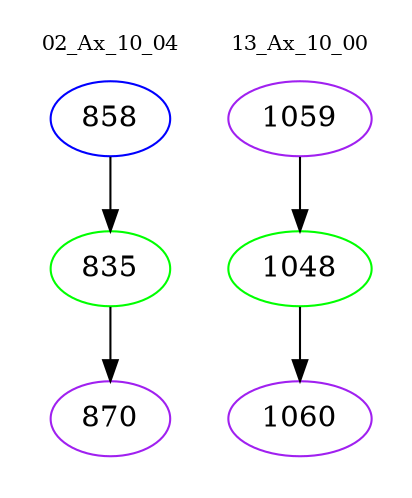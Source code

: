 digraph{
subgraph cluster_0 {
color = white
label = "02_Ax_10_04";
fontsize=10;
T0_858 [label="858", color="blue"]
T0_858 -> T0_835 [color="black"]
T0_835 [label="835", color="green"]
T0_835 -> T0_870 [color="black"]
T0_870 [label="870", color="purple"]
}
subgraph cluster_1 {
color = white
label = "13_Ax_10_00";
fontsize=10;
T1_1059 [label="1059", color="purple"]
T1_1059 -> T1_1048 [color="black"]
T1_1048 [label="1048", color="green"]
T1_1048 -> T1_1060 [color="black"]
T1_1060 [label="1060", color="purple"]
}
}
